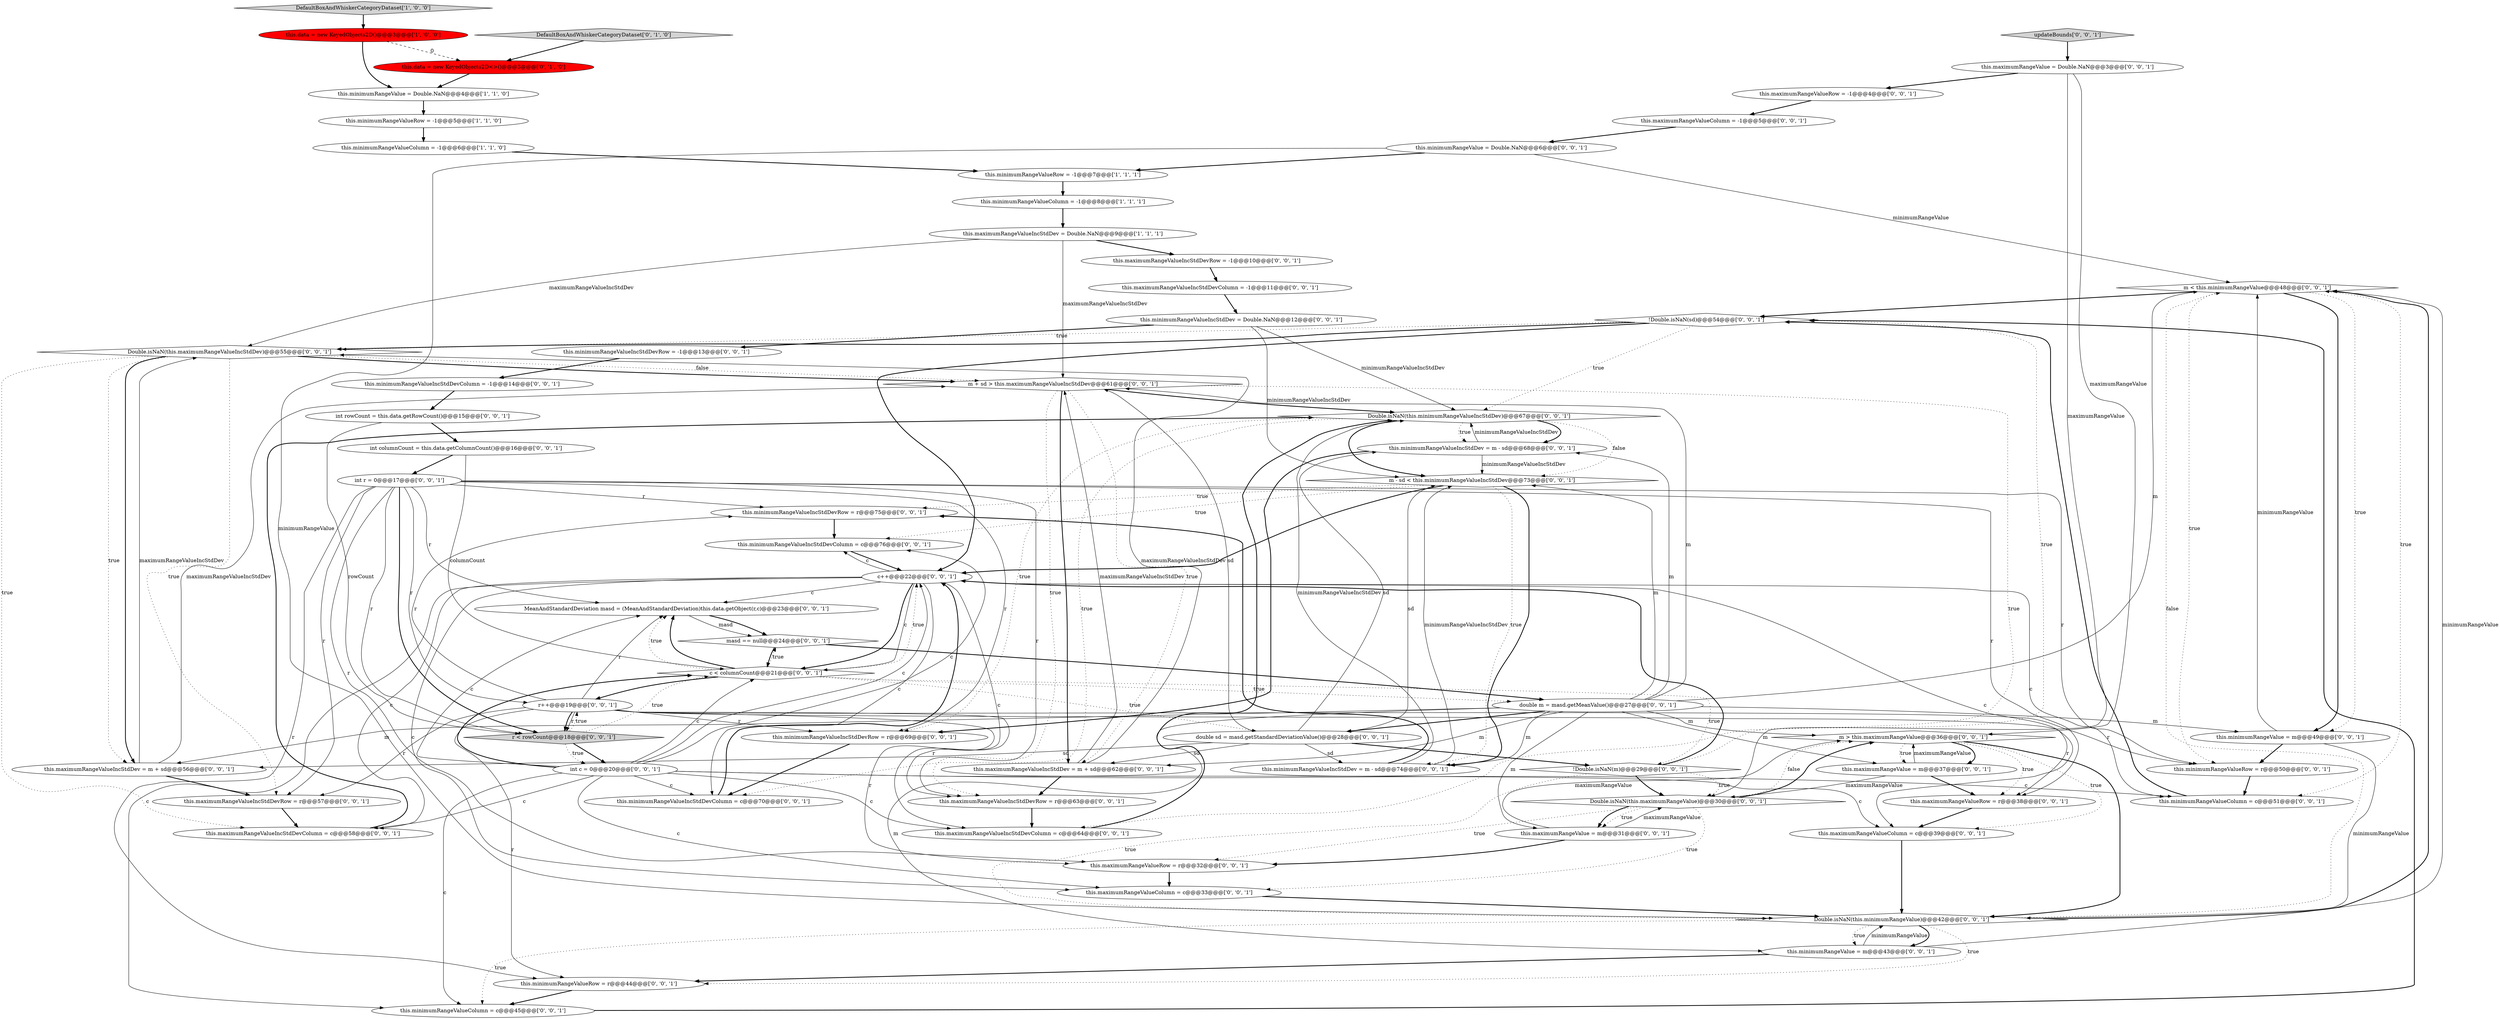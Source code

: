 digraph {
29 [style = filled, label = "m < this.minimumRangeValue@@@48@@@['0', '0', '1']", fillcolor = white, shape = diamond image = "AAA0AAABBB3BBB"];
44 [style = filled, label = "m + sd > this.maximumRangeValueIncStdDev@@@61@@@['0', '0', '1']", fillcolor = white, shape = diamond image = "AAA0AAABBB3BBB"];
32 [style = filled, label = "this.minimumRangeValueIncStdDev = m - sd@@@68@@@['0', '0', '1']", fillcolor = white, shape = ellipse image = "AAA0AAABBB3BBB"];
16 [style = filled, label = "this.minimumRangeValue = Double.NaN@@@6@@@['0', '0', '1']", fillcolor = white, shape = ellipse image = "AAA0AAABBB3BBB"];
10 [style = filled, label = "this.minimumRangeValueIncStdDevColumn = -1@@@14@@@['0', '0', '1']", fillcolor = white, shape = ellipse image = "AAA0AAABBB3BBB"];
34 [style = filled, label = "this.maximumRangeValueIncStdDev = m + sd@@@56@@@['0', '0', '1']", fillcolor = white, shape = ellipse image = "AAA0AAABBB3BBB"];
20 [style = filled, label = "this.minimumRangeValueIncStdDevColumn = c@@@70@@@['0', '0', '1']", fillcolor = white, shape = ellipse image = "AAA0AAABBB3BBB"];
45 [style = filled, label = "!Double.isNaN(sd)@@@54@@@['0', '0', '1']", fillcolor = white, shape = diamond image = "AAA0AAABBB3BBB"];
43 [style = filled, label = "this.maximumRangeValueColumn = c@@@39@@@['0', '0', '1']", fillcolor = white, shape = ellipse image = "AAA0AAABBB3BBB"];
35 [style = filled, label = "this.maximumRangeValueRow = r@@@38@@@['0', '0', '1']", fillcolor = white, shape = ellipse image = "AAA0AAABBB3BBB"];
55 [style = filled, label = "this.minimumRangeValue = m@@@49@@@['0', '0', '1']", fillcolor = white, shape = ellipse image = "AAA0AAABBB3BBB"];
5 [style = filled, label = "this.minimumRangeValue = Double.NaN@@@4@@@['1', '1', '0']", fillcolor = white, shape = ellipse image = "AAA0AAABBB1BBB"];
13 [style = filled, label = "this.maximumRangeValueIncStdDevColumn = c@@@58@@@['0', '0', '1']", fillcolor = white, shape = ellipse image = "AAA0AAABBB3BBB"];
59 [style = filled, label = "this.minimumRangeValueIncStdDevRow = r@@@75@@@['0', '0', '1']", fillcolor = white, shape = ellipse image = "AAA0AAABBB3BBB"];
57 [style = filled, label = "Double.isNaN(this.maximumRangeValue)@@@30@@@['0', '0', '1']", fillcolor = white, shape = diamond image = "AAA0AAABBB3BBB"];
18 [style = filled, label = "MeanAndStandardDeviation masd = (MeanAndStandardDeviation)this.data.getObject(r,c)@@@23@@@['0', '0', '1']", fillcolor = white, shape = ellipse image = "AAA0AAABBB3BBB"];
56 [style = filled, label = "Double.isNaN(this.maximumRangeValueIncStdDev)@@@55@@@['0', '0', '1']", fillcolor = white, shape = diamond image = "AAA0AAABBB3BBB"];
61 [style = filled, label = "this.minimumRangeValueColumn = c@@@45@@@['0', '0', '1']", fillcolor = white, shape = ellipse image = "AAA0AAABBB3BBB"];
31 [style = filled, label = "this.minimumRangeValueRow = r@@@50@@@['0', '0', '1']", fillcolor = white, shape = ellipse image = "AAA0AAABBB3BBB"];
22 [style = filled, label = "this.minimumRangeValue = m@@@43@@@['0', '0', '1']", fillcolor = white, shape = ellipse image = "AAA0AAABBB3BBB"];
30 [style = filled, label = "this.maximumRangeValue = m@@@37@@@['0', '0', '1']", fillcolor = white, shape = ellipse image = "AAA0AAABBB3BBB"];
25 [style = filled, label = "c < columnCount@@@21@@@['0', '0', '1']", fillcolor = white, shape = diamond image = "AAA0AAABBB3BBB"];
48 [style = filled, label = "Double.isNaN(this.minimumRangeValueIncStdDev)@@@67@@@['0', '0', '1']", fillcolor = white, shape = diamond image = "AAA0AAABBB3BBB"];
6 [style = filled, label = "this.data = new KeyedObjects2D()@@@3@@@['1', '0', '0']", fillcolor = red, shape = ellipse image = "AAA1AAABBB1BBB"];
24 [style = filled, label = "this.minimumRangeValueIncStdDevRow = -1@@@13@@@['0', '0', '1']", fillcolor = white, shape = ellipse image = "AAA0AAABBB3BBB"];
65 [style = filled, label = "this.maximumRangeValueIncStdDevRow = r@@@63@@@['0', '0', '1']", fillcolor = white, shape = ellipse image = "AAA0AAABBB3BBB"];
21 [style = filled, label = "this.minimumRangeValueColumn = c@@@51@@@['0', '0', '1']", fillcolor = white, shape = ellipse image = "AAA0AAABBB3BBB"];
8 [style = filled, label = "DefaultBoxAndWhiskerCategoryDataset['0', '1', '0']", fillcolor = lightgray, shape = diamond image = "AAA0AAABBB2BBB"];
52 [style = filled, label = "this.maximumRangeValueIncStdDevRow = r@@@57@@@['0', '0', '1']", fillcolor = white, shape = ellipse image = "AAA0AAABBB3BBB"];
60 [style = filled, label = "this.maximumRangeValue = m@@@31@@@['0', '0', '1']", fillcolor = white, shape = ellipse image = "AAA0AAABBB3BBB"];
23 [style = filled, label = "this.minimumRangeValueIncStdDev = m - sd@@@74@@@['0', '0', '1']", fillcolor = white, shape = ellipse image = "AAA0AAABBB3BBB"];
9 [style = filled, label = "this.data = new KeyedObjects2D<>()@@@3@@@['0', '1', '0']", fillcolor = red, shape = ellipse image = "AAA1AAABBB2BBB"];
41 [style = filled, label = "this.minimumRangeValueIncStdDev = Double.NaN@@@12@@@['0', '0', '1']", fillcolor = white, shape = ellipse image = "AAA0AAABBB3BBB"];
3 [style = filled, label = "this.minimumRangeValueColumn = -1@@@6@@@['1', '1', '0']", fillcolor = white, shape = ellipse image = "AAA0AAABBB1BBB"];
11 [style = filled, label = "this.minimumRangeValueIncStdDevColumn = c@@@76@@@['0', '0', '1']", fillcolor = white, shape = ellipse image = "AAA0AAABBB3BBB"];
14 [style = filled, label = "this.maximumRangeValueIncStdDevRow = -1@@@10@@@['0', '0', '1']", fillcolor = white, shape = ellipse image = "AAA0AAABBB3BBB"];
33 [style = filled, label = "int columnCount = this.data.getColumnCount()@@@16@@@['0', '0', '1']", fillcolor = white, shape = ellipse image = "AAA0AAABBB3BBB"];
36 [style = filled, label = "this.maximumRangeValue = Double.NaN@@@3@@@['0', '0', '1']", fillcolor = white, shape = ellipse image = "AAA0AAABBB3BBB"];
39 [style = filled, label = "!Double.isNaN(m)@@@29@@@['0', '0', '1']", fillcolor = white, shape = diamond image = "AAA0AAABBB3BBB"];
4 [style = filled, label = "DefaultBoxAndWhiskerCategoryDataset['1', '0', '0']", fillcolor = lightgray, shape = diamond image = "AAA0AAABBB1BBB"];
50 [style = filled, label = "this.minimumRangeValueRow = r@@@44@@@['0', '0', '1']", fillcolor = white, shape = ellipse image = "AAA0AAABBB3BBB"];
28 [style = filled, label = "this.maximumRangeValueIncStdDev = m + sd@@@62@@@['0', '0', '1']", fillcolor = white, shape = ellipse image = "AAA0AAABBB3BBB"];
47 [style = filled, label = "this.minimumRangeValueIncStdDevRow = r@@@69@@@['0', '0', '1']", fillcolor = white, shape = ellipse image = "AAA0AAABBB3BBB"];
37 [style = filled, label = "m - sd < this.minimumRangeValueIncStdDev@@@73@@@['0', '0', '1']", fillcolor = white, shape = diamond image = "AAA0AAABBB3BBB"];
51 [style = filled, label = "this.maximumRangeValueIncStdDevColumn = c@@@64@@@['0', '0', '1']", fillcolor = white, shape = ellipse image = "AAA0AAABBB3BBB"];
2 [style = filled, label = "this.minimumRangeValueRow = -1@@@7@@@['1', '1', '1']", fillcolor = white, shape = ellipse image = "AAA0AAABBB1BBB"];
46 [style = filled, label = "double sd = masd.getStandardDeviationValue()@@@28@@@['0', '0', '1']", fillcolor = white, shape = ellipse image = "AAA0AAABBB3BBB"];
53 [style = filled, label = "this.maximumRangeValueColumn = c@@@33@@@['0', '0', '1']", fillcolor = white, shape = ellipse image = "AAA0AAABBB3BBB"];
42 [style = filled, label = "this.maximumRangeValueRow = -1@@@4@@@['0', '0', '1']", fillcolor = white, shape = ellipse image = "AAA0AAABBB3BBB"];
62 [style = filled, label = "this.maximumRangeValueIncStdDevColumn = -1@@@11@@@['0', '0', '1']", fillcolor = white, shape = ellipse image = "AAA0AAABBB3BBB"];
1 [style = filled, label = "this.maximumRangeValueIncStdDev = Double.NaN@@@9@@@['1', '1', '1']", fillcolor = white, shape = ellipse image = "AAA0AAABBB1BBB"];
63 [style = filled, label = "int rowCount = this.data.getRowCount()@@@15@@@['0', '0', '1']", fillcolor = white, shape = ellipse image = "AAA0AAABBB3BBB"];
12 [style = filled, label = "int r = 0@@@17@@@['0', '0', '1']", fillcolor = white, shape = ellipse image = "AAA0AAABBB3BBB"];
27 [style = filled, label = "m > this.maximumRangeValue@@@36@@@['0', '0', '1']", fillcolor = white, shape = diamond image = "AAA0AAABBB3BBB"];
54 [style = filled, label = "int c = 0@@@20@@@['0', '0', '1']", fillcolor = white, shape = ellipse image = "AAA0AAABBB3BBB"];
64 [style = filled, label = "r < rowCount@@@18@@@['0', '0', '1']", fillcolor = lightgray, shape = diamond image = "AAA0AAABBB3BBB"];
26 [style = filled, label = "c++@@@22@@@['0', '0', '1']", fillcolor = white, shape = ellipse image = "AAA0AAABBB3BBB"];
15 [style = filled, label = "this.maximumRangeValueColumn = -1@@@5@@@['0', '0', '1']", fillcolor = white, shape = ellipse image = "AAA0AAABBB3BBB"];
17 [style = filled, label = "r++@@@19@@@['0', '0', '1']", fillcolor = white, shape = ellipse image = "AAA0AAABBB3BBB"];
38 [style = filled, label = "masd == null@@@24@@@['0', '0', '1']", fillcolor = white, shape = diamond image = "AAA0AAABBB3BBB"];
7 [style = filled, label = "this.minimumRangeValueColumn = -1@@@8@@@['1', '1', '1']", fillcolor = white, shape = ellipse image = "AAA0AAABBB1BBB"];
49 [style = filled, label = "double m = masd.getMeanValue()@@@27@@@['0', '0', '1']", fillcolor = white, shape = ellipse image = "AAA0AAABBB3BBB"];
0 [style = filled, label = "this.minimumRangeValueRow = -1@@@5@@@['1', '1', '0']", fillcolor = white, shape = ellipse image = "AAA0AAABBB1BBB"];
19 [style = filled, label = "Double.isNaN(this.minimumRangeValue)@@@42@@@['0', '0', '1']", fillcolor = white, shape = diamond image = "AAA0AAABBB3BBB"];
58 [style = filled, label = "this.maximumRangeValueRow = r@@@32@@@['0', '0', '1']", fillcolor = white, shape = ellipse image = "AAA0AAABBB3BBB"];
40 [style = filled, label = "updateBounds['0', '0', '1']", fillcolor = lightgray, shape = diamond image = "AAA0AAABBB3BBB"];
49->44 [style = solid, label="m"];
61->45 [style = bold, label=""];
17->64 [style = solid, label="r"];
28->56 [style = solid, label="maximumRangeValueIncStdDev"];
56->34 [style = bold, label=""];
16->19 [style = solid, label="minimumRangeValue"];
49->32 [style = solid, label="m"];
20->26 [style = bold, label=""];
12->50 [style = solid, label="r"];
34->44 [style = solid, label="maximumRangeValueIncStdDev"];
33->25 [style = solid, label="columnCount"];
31->21 [style = bold, label=""];
12->64 [style = solid, label="r"];
35->43 [style = bold, label=""];
52->13 [style = bold, label=""];
26->25 [style = solid, label="c"];
26->21 [style = solid, label="c"];
49->27 [style = solid, label="m"];
22->19 [style = solid, label="minimumRangeValue"];
26->13 [style = solid, label="c"];
29->45 [style = bold, label=""];
25->18 [style = dotted, label="true"];
43->19 [style = bold, label=""];
65->51 [style = bold, label=""];
39->57 [style = bold, label=""];
53->19 [style = bold, label=""];
51->48 [style = bold, label=""];
17->31 [style = solid, label="r"];
38->49 [style = bold, label=""];
5->0 [style = bold, label=""];
12->18 [style = solid, label="r"];
12->35 [style = solid, label="r"];
26->43 [style = solid, label="c"];
30->57 [style = solid, label="maximumRangeValue"];
1->56 [style = solid, label="maximumRangeValueIncStdDev"];
34->56 [style = solid, label="maximumRangeValueIncStdDev"];
9->5 [style = bold, label=""];
55->19 [style = solid, label="minimumRangeValue"];
27->19 [style = bold, label=""];
55->31 [style = bold, label=""];
28->65 [style = bold, label=""];
27->35 [style = dotted, label="true"];
42->15 [style = bold, label=""];
24->10 [style = bold, label=""];
0->3 [style = bold, label=""];
18->38 [style = bold, label=""];
48->37 [style = bold, label=""];
7->1 [style = bold, label=""];
16->29 [style = solid, label="minimumRangeValue"];
36->27 [style = solid, label="maximumRangeValue"];
12->59 [style = solid, label="r"];
29->55 [style = dotted, label="true"];
37->26 [style = bold, label=""];
46->34 [style = solid, label="sd"];
27->30 [style = bold, label=""];
34->52 [style = bold, label=""];
49->23 [style = solid, label="m"];
22->50 [style = bold, label=""];
57->60 [style = bold, label=""];
46->39 [style = bold, label=""];
12->31 [style = solid, label="r"];
28->44 [style = solid, label="maximumRangeValueIncStdDev"];
56->34 [style = dotted, label="true"];
25->38 [style = dotted, label="true"];
44->28 [style = dotted, label="true"];
39->26 [style = bold, label=""];
44->65 [style = dotted, label="true"];
54->61 [style = solid, label="c"];
49->60 [style = solid, label="m"];
32->37 [style = solid, label="minimumRangeValueIncStdDev"];
25->49 [style = dotted, label="true"];
21->45 [style = bold, label=""];
54->25 [style = bold, label=""];
59->11 [style = bold, label=""];
54->43 [style = solid, label="c"];
45->48 [style = dotted, label="true"];
26->51 [style = solid, label="c"];
3->2 [style = bold, label=""];
56->52 [style = dotted, label="true"];
48->47 [style = dotted, label="true"];
49->46 [style = bold, label=""];
17->18 [style = solid, label="r"];
19->22 [style = dotted, label="true"];
48->32 [style = bold, label=""];
38->25 [style = bold, label=""];
45->56 [style = bold, label=""];
19->29 [style = dotted, label="false"];
29->21 [style = dotted, label="true"];
19->61 [style = dotted, label="true"];
17->64 [style = bold, label=""];
12->65 [style = solid, label="r"];
19->22 [style = bold, label=""];
23->59 [style = bold, label=""];
49->55 [style = solid, label="m"];
54->51 [style = solid, label="c"];
25->26 [style = dotted, label="true"];
57->27 [style = dotted, label="false"];
36->42 [style = bold, label=""];
11->26 [style = bold, label=""];
17->47 [style = solid, label="r"];
57->60 [style = dotted, label="true"];
12->47 [style = solid, label="r"];
46->37 [style = solid, label="sd"];
54->21 [style = solid, label="c"];
64->25 [style = dotted, label="true"];
37->11 [style = dotted, label="true"];
19->29 [style = bold, label=""];
26->11 [style = solid, label="c"];
25->18 [style = bold, label=""];
13->48 [style = bold, label=""];
54->20 [style = solid, label="c"];
54->53 [style = solid, label="c"];
54->11 [style = solid, label="c"];
25->39 [style = dotted, label="true"];
33->12 [style = bold, label=""];
17->58 [style = solid, label="r"];
49->34 [style = solid, label="m"];
25->17 [style = bold, label=""];
44->51 [style = dotted, label="true"];
12->17 [style = solid, label="r"];
56->13 [style = dotted, label="true"];
41->37 [style = solid, label="minimumRangeValueIncStdDev"];
60->58 [style = bold, label=""];
29->55 [style = bold, label=""];
57->58 [style = dotted, label="true"];
6->5 [style = bold, label=""];
54->26 [style = solid, label="c"];
26->61 [style = solid, label="c"];
49->22 [style = solid, label="m"];
54->13 [style = solid, label="c"];
26->18 [style = solid, label="c"];
62->41 [style = bold, label=""];
58->53 [style = bold, label=""];
30->35 [style = bold, label=""];
12->52 [style = solid, label="r"];
32->48 [style = solid, label="minimumRangeValueIncStdDev"];
36->57 [style = solid, label="maximumRangeValue"];
40->36 [style = bold, label=""];
49->30 [style = solid, label="m"];
48->32 [style = dotted, label="true"];
17->52 [style = solid, label="r"];
54->25 [style = solid, label="c"];
37->59 [style = dotted, label="true"];
60->27 [style = solid, label="maximumRangeValue"];
1->44 [style = solid, label="maximumRangeValueIncStdDev"];
26->20 [style = solid, label="c"];
26->53 [style = solid, label="c"];
50->61 [style = bold, label=""];
39->57 [style = dotted, label="true"];
55->29 [style = solid, label="minimumRangeValue"];
57->53 [style = dotted, label="true"];
39->45 [style = dotted, label="true"];
19->50 [style = dotted, label="true"];
46->23 [style = solid, label="sd"];
64->17 [style = dotted, label="true"];
17->35 [style = solid, label="r"];
48->20 [style = dotted, label="true"];
27->43 [style = dotted, label="true"];
12->58 [style = solid, label="r"];
63->33 [style = bold, label=""];
41->24 [style = bold, label=""];
18->38 [style = solid, label="masd"];
4->6 [style = bold, label=""];
39->19 [style = dotted, label="true"];
23->48 [style = solid, label="minimumRangeValueIncStdDev"];
49->28 [style = solid, label="m"];
30->27 [style = solid, label="maximumRangeValue"];
26->25 [style = bold, label=""];
6->9 [style = dashed, label="0"];
49->37 [style = solid, label="m"];
49->29 [style = solid, label="m"];
10->63 [style = bold, label=""];
17->59 [style = solid, label="r"];
48->37 [style = dotted, label="false"];
64->54 [style = bold, label=""];
16->2 [style = bold, label=""];
46->32 [style = solid, label="sd"];
15->16 [style = bold, label=""];
37->23 [style = bold, label=""];
25->46 [style = dotted, label="true"];
45->56 [style = dotted, label="true"];
17->50 [style = solid, label="r"];
46->28 [style = solid, label="sd"];
22->29 [style = solid, label="minimumRangeValue"];
27->30 [style = dotted, label="true"];
46->44 [style = solid, label="sd"];
57->27 [style = bold, label=""];
32->47 [style = bold, label=""];
44->48 [style = bold, label=""];
44->28 [style = bold, label=""];
47->20 [style = bold, label=""];
12->64 [style = bold, label=""];
60->57 [style = solid, label="maximumRangeValue"];
8->9 [style = bold, label=""];
17->65 [style = solid, label="r"];
1->14 [style = bold, label=""];
45->26 [style = bold, label=""];
14->62 [style = bold, label=""];
63->64 [style = solid, label="rowCount"];
56->44 [style = dotted, label="false"];
2->7 [style = bold, label=""];
54->18 [style = solid, label="c"];
37->23 [style = dotted, label="true"];
41->48 [style = solid, label="minimumRangeValueIncStdDev"];
64->54 [style = dotted, label="true"];
56->44 [style = bold, label=""];
23->37 [style = solid, label="minimumRangeValueIncStdDev"];
29->31 [style = dotted, label="true"];
}
